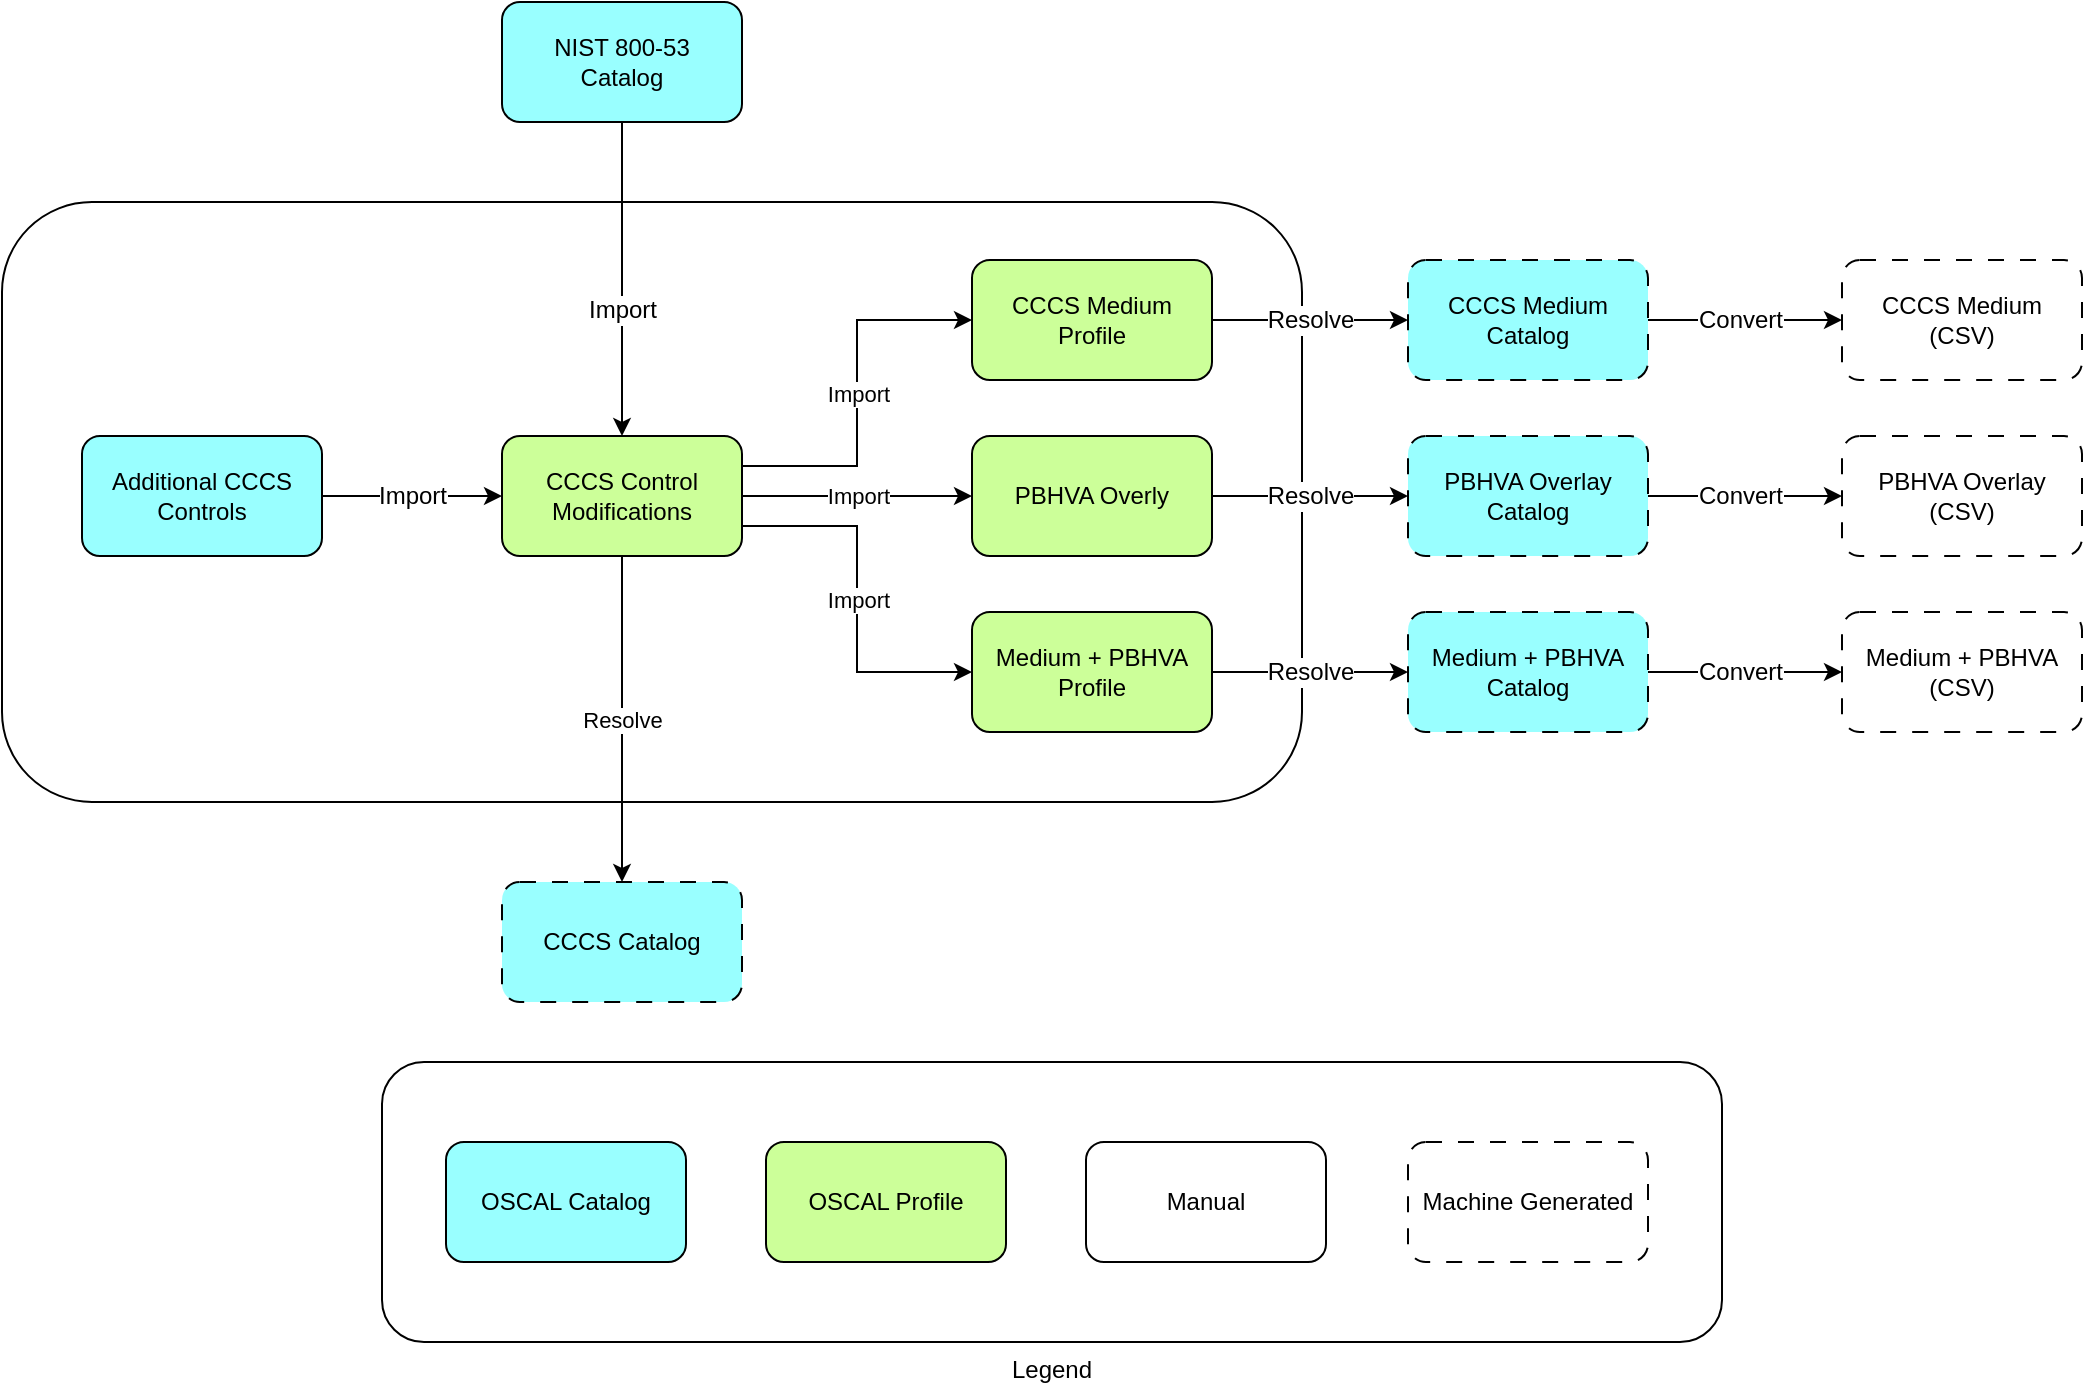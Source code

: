 <mxfile version="26.0.4">
  <diagram name="Page-1" id="ONsmgn_afRwXSdDa4HFD">
    <mxGraphModel dx="2139" dy="1011" grid="1" gridSize="10" guides="1" tooltips="1" connect="1" arrows="1" fold="1" page="0" pageScale="1" pageWidth="850" pageHeight="1100" math="0" shadow="0">
      <root>
        <mxCell id="0" />
        <mxCell id="1" parent="0" />
        <mxCell id="UPgQ7i6P_wDwz378EoIM-2" value="Legend" style="rounded=1;whiteSpace=wrap;html=1;labelPosition=center;verticalLabelPosition=bottom;align=center;verticalAlign=top;" parent="1" vertex="1">
          <mxGeometry x="80" y="590" width="670" height="140" as="geometry" />
        </mxCell>
        <mxCell id="UPgQ7i6P_wDwz378EoIM-1" value="" style="rounded=1;whiteSpace=wrap;html=1;labelPosition=left;verticalLabelPosition=top;align=right;verticalAlign=bottom;" parent="1" vertex="1">
          <mxGeometry x="-110" y="160" width="650" height="300" as="geometry" />
        </mxCell>
        <mxCell id="HKTfhV3CifE2Tb_TJNQG-4" value="Import" style="edgeStyle=orthogonalEdgeStyle;rounded=0;orthogonalLoop=1;jettySize=auto;html=1;exitX=0.5;exitY=1;exitDx=0;exitDy=0;entryX=0.5;entryY=0;entryDx=0;entryDy=0;startArrow=none;startFill=0;endArrow=classic;endFill=1;fontSize=12;" parent="1" source="HKTfhV3CifE2Tb_TJNQG-1" target="HKTfhV3CifE2Tb_TJNQG-3" edge="1">
          <mxGeometry x="0.198" relative="1" as="geometry">
            <mxPoint as="offset" />
          </mxGeometry>
        </mxCell>
        <mxCell id="HKTfhV3CifE2Tb_TJNQG-1" value="NIST 800-53&lt;div style=&quot;font-size: 12px;&quot;&gt;Catalog&lt;/div&gt;" style="rounded=1;whiteSpace=wrap;html=1;fillColor=#99FFFF;fontSize=12;" parent="1" vertex="1">
          <mxGeometry x="140" y="60" width="120" height="60" as="geometry" />
        </mxCell>
        <mxCell id="HKTfhV3CifE2Tb_TJNQG-5" value="Import" style="edgeStyle=orthogonalEdgeStyle;rounded=0;orthogonalLoop=1;jettySize=auto;html=1;exitX=1;exitY=0.5;exitDx=0;exitDy=0;entryX=0;entryY=0.5;entryDx=0;entryDy=0;startArrow=none;startFill=0;endArrow=classic;endFill=1;fontSize=12;" parent="1" source="HKTfhV3CifE2Tb_TJNQG-2" target="HKTfhV3CifE2Tb_TJNQG-3" edge="1">
          <mxGeometry relative="1" as="geometry" />
        </mxCell>
        <mxCell id="HKTfhV3CifE2Tb_TJNQG-2" value="Additional CCCS&lt;div style=&quot;font-size: 12px;&quot;&gt;Controls&lt;/div&gt;" style="rounded=1;whiteSpace=wrap;html=1;fillColor=#99FFFF;fontSize=12;" parent="1" vertex="1">
          <mxGeometry x="-70" y="277" width="120" height="60" as="geometry" />
        </mxCell>
        <mxCell id="LSzMUGLCcFqi_lnKSS4D-1" value="Resolve" style="edgeStyle=orthogonalEdgeStyle;rounded=0;orthogonalLoop=1;jettySize=auto;html=1;exitX=0.5;exitY=1;exitDx=0;exitDy=0;entryX=0.5;entryY=0;entryDx=0;entryDy=0;" parent="1" source="HKTfhV3CifE2Tb_TJNQG-3" target="HKTfhV3CifE2Tb_TJNQG-6" edge="1">
          <mxGeometry relative="1" as="geometry" />
        </mxCell>
        <mxCell id="lLmV-HuSXqUyxTcYtcH7-6" value="Import" style="edgeStyle=orthogonalEdgeStyle;rounded=0;orthogonalLoop=1;jettySize=auto;html=1;exitX=1;exitY=0.5;exitDx=0;exitDy=0;entryX=0;entryY=0.5;entryDx=0;entryDy=0;" edge="1" parent="1" source="HKTfhV3CifE2Tb_TJNQG-3" target="lLmV-HuSXqUyxTcYtcH7-5">
          <mxGeometry relative="1" as="geometry" />
        </mxCell>
        <mxCell id="HKTfhV3CifE2Tb_TJNQG-3" value="CCCS Control Modifications" style="rounded=1;whiteSpace=wrap;html=1;fillColor=#CCFF99;fontSize=12;" parent="1" vertex="1">
          <mxGeometry x="140" y="277" width="120" height="60" as="geometry" />
        </mxCell>
        <mxCell id="HKTfhV3CifE2Tb_TJNQG-6" value="CCCS Catalog" style="rounded=1;whiteSpace=wrap;html=1;fillColor=#99FFFF;fontSize=12;dashed=1;dashPattern=8 8;" parent="1" vertex="1">
          <mxGeometry x="140" y="500" width="120" height="60" as="geometry" />
        </mxCell>
        <mxCell id="HKTfhV3CifE2Tb_TJNQG-17" value="Resolve" style="edgeStyle=orthogonalEdgeStyle;rounded=0;orthogonalLoop=1;jettySize=auto;html=1;exitX=1;exitY=0.5;exitDx=0;exitDy=0;entryX=0;entryY=0.5;entryDx=0;entryDy=0;fontSize=12;" parent="1" source="HKTfhV3CifE2Tb_TJNQG-9" target="HKTfhV3CifE2Tb_TJNQG-14" edge="1">
          <mxGeometry relative="1" as="geometry" />
        </mxCell>
        <mxCell id="LSzMUGLCcFqi_lnKSS4D-2" value="Import" style="edgeStyle=orthogonalEdgeStyle;rounded=0;orthogonalLoop=1;jettySize=auto;html=1;exitX=0;exitY=0.5;exitDx=0;exitDy=0;entryX=1;entryY=0.25;entryDx=0;entryDy=0;startArrow=classic;startFill=1;endArrow=none;endFill=0;" parent="1" source="HKTfhV3CifE2Tb_TJNQG-9" target="HKTfhV3CifE2Tb_TJNQG-3" edge="1">
          <mxGeometry relative="1" as="geometry" />
        </mxCell>
        <mxCell id="HKTfhV3CifE2Tb_TJNQG-9" value="CCCS Medium&lt;div style=&quot;font-size: 12px;&quot;&gt;Profile&lt;/div&gt;" style="rounded=1;whiteSpace=wrap;html=1;fillColor=#CCFF99;fontSize=12;" parent="1" vertex="1">
          <mxGeometry x="375" y="189" width="120" height="60" as="geometry" />
        </mxCell>
        <mxCell id="HKTfhV3CifE2Tb_TJNQG-16" value="Resolve" style="edgeStyle=orthogonalEdgeStyle;rounded=0;orthogonalLoop=1;jettySize=auto;html=1;exitX=1;exitY=0.5;exitDx=0;exitDy=0;entryX=0;entryY=0.5;entryDx=0;entryDy=0;fontSize=12;" parent="1" source="HKTfhV3CifE2Tb_TJNQG-10" target="HKTfhV3CifE2Tb_TJNQG-15" edge="1">
          <mxGeometry relative="1" as="geometry" />
        </mxCell>
        <mxCell id="HKTfhV3CifE2Tb_TJNQG-21" value="Convert" style="edgeStyle=orthogonalEdgeStyle;rounded=0;orthogonalLoop=1;jettySize=auto;html=1;exitX=1;exitY=0.5;exitDx=0;exitDy=0;entryX=0;entryY=0.5;entryDx=0;entryDy=0;fontSize=12;" parent="1" source="HKTfhV3CifE2Tb_TJNQG-14" target="HKTfhV3CifE2Tb_TJNQG-19" edge="1">
          <mxGeometry x="-0.031" relative="1" as="geometry">
            <mxPoint x="-1" as="offset" />
          </mxGeometry>
        </mxCell>
        <mxCell id="HKTfhV3CifE2Tb_TJNQG-14" value="CCCS Medium&lt;div style=&quot;font-size: 12px;&quot;&gt;Catalog&lt;/div&gt;" style="rounded=1;whiteSpace=wrap;html=1;fillColor=#99FFFF;fontSize=12;dashed=1;dashPattern=8 8;" parent="1" vertex="1">
          <mxGeometry x="593" y="189" width="120" height="60" as="geometry" />
        </mxCell>
        <mxCell id="HKTfhV3CifE2Tb_TJNQG-22" value="Convert" style="edgeStyle=orthogonalEdgeStyle;rounded=0;orthogonalLoop=1;jettySize=auto;html=1;exitX=1;exitY=0.5;exitDx=0;exitDy=0;entryX=0;entryY=0.5;entryDx=0;entryDy=0;fontSize=12;" parent="1" source="HKTfhV3CifE2Tb_TJNQG-15" target="HKTfhV3CifE2Tb_TJNQG-20" edge="1">
          <mxGeometry x="-0.031" relative="1" as="geometry">
            <mxPoint x="-1" as="offset" />
          </mxGeometry>
        </mxCell>
        <mxCell id="HKTfhV3CifE2Tb_TJNQG-15" value="Medium + PBHVA&lt;div style=&quot;font-size: 12px;&quot;&gt;Catalog&lt;/div&gt;" style="rounded=1;whiteSpace=wrap;html=1;fillColor=#99FFFF;fontSize=12;dashed=1;dashPattern=8 8;" parent="1" vertex="1">
          <mxGeometry x="593" y="365" width="120" height="60" as="geometry" />
        </mxCell>
        <mxCell id="HKTfhV3CifE2Tb_TJNQG-19" value="CCCS Medium&lt;div style=&quot;font-size: 12px;&quot;&gt;&lt;span style=&quot;background-color: initial; font-size: 12px;&quot;&gt;(CSV)&lt;/span&gt;&lt;/div&gt;" style="rounded=1;whiteSpace=wrap;html=1;fontSize=12;dashed=1;dashPattern=8 8;" parent="1" vertex="1">
          <mxGeometry x="810" y="189" width="120" height="60" as="geometry" />
        </mxCell>
        <mxCell id="HKTfhV3CifE2Tb_TJNQG-20" value="Medium + PBHVA&lt;div style=&quot;font-size: 12px;&quot;&gt;(CSV)&lt;/div&gt;" style="rounded=1;whiteSpace=wrap;html=1;fontSize=12;dashed=1;dashPattern=8 8;" parent="1" vertex="1">
          <mxGeometry x="810" y="365" width="120" height="60" as="geometry" />
        </mxCell>
        <mxCell id="HKTfhV3CifE2Tb_TJNQG-50" value="OSCAL Profile" style="rounded=1;whiteSpace=wrap;html=1;fillColor=#CCFF99;fontSize=12;" parent="1" vertex="1">
          <mxGeometry x="272" y="630" width="120" height="60" as="geometry" />
        </mxCell>
        <mxCell id="HKTfhV3CifE2Tb_TJNQG-51" value="OSCAL Catalog" style="rounded=1;whiteSpace=wrap;html=1;fillColor=#99FFFF;fontSize=12;" parent="1" vertex="1">
          <mxGeometry x="112" y="630" width="120" height="60" as="geometry" />
        </mxCell>
        <mxCell id="HKTfhV3CifE2Tb_TJNQG-52" value="Manual" style="rounded=1;whiteSpace=wrap;html=1;fillColor=#FFFFFF;fontSize=12;" parent="1" vertex="1">
          <mxGeometry x="432" y="630" width="120" height="60" as="geometry" />
        </mxCell>
        <mxCell id="HKTfhV3CifE2Tb_TJNQG-53" value="Machine Generated" style="rounded=1;whiteSpace=wrap;html=1;fillColor=#FFFFFF;fontSize=12;dashed=1;dashPattern=8 8;" parent="1" vertex="1">
          <mxGeometry x="593" y="630" width="120" height="60" as="geometry" />
        </mxCell>
        <mxCell id="LSzMUGLCcFqi_lnKSS4D-3" value="Import" style="edgeStyle=orthogonalEdgeStyle;rounded=0;orthogonalLoop=1;jettySize=auto;html=1;exitX=0;exitY=0.5;exitDx=0;exitDy=0;entryX=1;entryY=0.75;entryDx=0;entryDy=0;startArrow=classic;startFill=1;endArrow=none;endFill=0;" parent="1" source="HKTfhV3CifE2Tb_TJNQG-10" target="HKTfhV3CifE2Tb_TJNQG-3" edge="1">
          <mxGeometry relative="1" as="geometry" />
        </mxCell>
        <mxCell id="HKTfhV3CifE2Tb_TJNQG-10" value="Medium + PBHVA&lt;div style=&quot;font-size: 12px;&quot;&gt;Profile&lt;/div&gt;" style="rounded=1;whiteSpace=wrap;html=1;fillColor=#CCFF99;fontSize=12;" parent="1" vertex="1">
          <mxGeometry x="375" y="365" width="120" height="60" as="geometry" />
        </mxCell>
        <mxCell id="lLmV-HuSXqUyxTcYtcH7-1" value="Resolve" style="edgeStyle=orthogonalEdgeStyle;rounded=0;orthogonalLoop=1;jettySize=auto;html=1;exitX=1;exitY=0.5;exitDx=0;exitDy=0;entryX=0;entryY=0.5;entryDx=0;entryDy=0;fontSize=12;" edge="1" source="lLmV-HuSXqUyxTcYtcH7-5" target="lLmV-HuSXqUyxTcYtcH7-3" parent="1">
          <mxGeometry relative="1" as="geometry" />
        </mxCell>
        <mxCell id="lLmV-HuSXqUyxTcYtcH7-2" value="Convert" style="edgeStyle=orthogonalEdgeStyle;rounded=0;orthogonalLoop=1;jettySize=auto;html=1;exitX=1;exitY=0.5;exitDx=0;exitDy=0;entryX=0;entryY=0.5;entryDx=0;entryDy=0;fontSize=12;" edge="1" source="lLmV-HuSXqUyxTcYtcH7-3" target="lLmV-HuSXqUyxTcYtcH7-4" parent="1">
          <mxGeometry x="-0.031" relative="1" as="geometry">
            <mxPoint x="-1" as="offset" />
          </mxGeometry>
        </mxCell>
        <mxCell id="lLmV-HuSXqUyxTcYtcH7-3" value="PBHVA Overlay&lt;div style=&quot;font-size: 12px;&quot;&gt;Catalog&lt;/div&gt;" style="rounded=1;whiteSpace=wrap;html=1;fillColor=#99FFFF;fontSize=12;dashed=1;dashPattern=8 8;" vertex="1" parent="1">
          <mxGeometry x="593" y="277" width="120" height="60" as="geometry" />
        </mxCell>
        <mxCell id="lLmV-HuSXqUyxTcYtcH7-4" value="PBHVA Overlay&lt;div style=&quot;font-size: 12px;&quot;&gt;(CSV)&lt;/div&gt;" style="rounded=1;whiteSpace=wrap;html=1;fontSize=12;dashed=1;dashPattern=8 8;" vertex="1" parent="1">
          <mxGeometry x="810" y="277" width="120" height="60" as="geometry" />
        </mxCell>
        <mxCell id="lLmV-HuSXqUyxTcYtcH7-5" value="PBHVA Overly" style="rounded=1;whiteSpace=wrap;html=1;fillColor=#CCFF99;fontSize=12;" vertex="1" parent="1">
          <mxGeometry x="375" y="277" width="120" height="60" as="geometry" />
        </mxCell>
      </root>
    </mxGraphModel>
  </diagram>
</mxfile>

